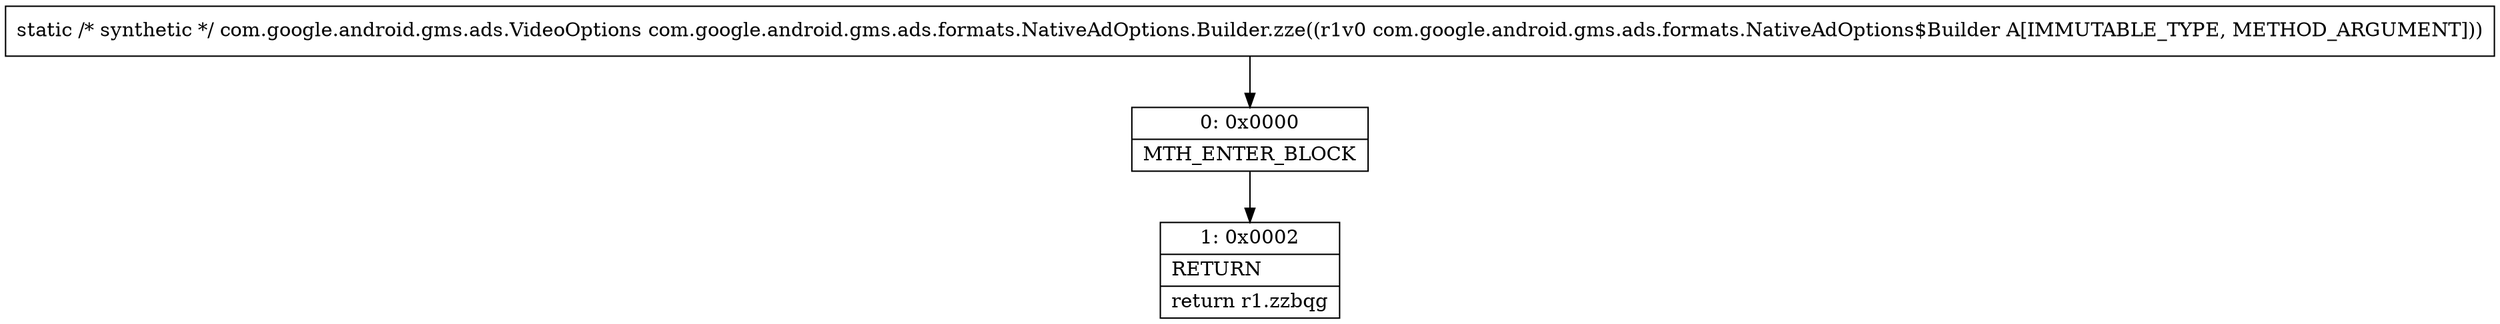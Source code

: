 digraph "CFG forcom.google.android.gms.ads.formats.NativeAdOptions.Builder.zze(Lcom\/google\/android\/gms\/ads\/formats\/NativeAdOptions$Builder;)Lcom\/google\/android\/gms\/ads\/VideoOptions;" {
Node_0 [shape=record,label="{0\:\ 0x0000|MTH_ENTER_BLOCK\l}"];
Node_1 [shape=record,label="{1\:\ 0x0002|RETURN\l|return r1.zzbqg\l}"];
MethodNode[shape=record,label="{static \/* synthetic *\/ com.google.android.gms.ads.VideoOptions com.google.android.gms.ads.formats.NativeAdOptions.Builder.zze((r1v0 com.google.android.gms.ads.formats.NativeAdOptions$Builder A[IMMUTABLE_TYPE, METHOD_ARGUMENT])) }"];
MethodNode -> Node_0;
Node_0 -> Node_1;
}

